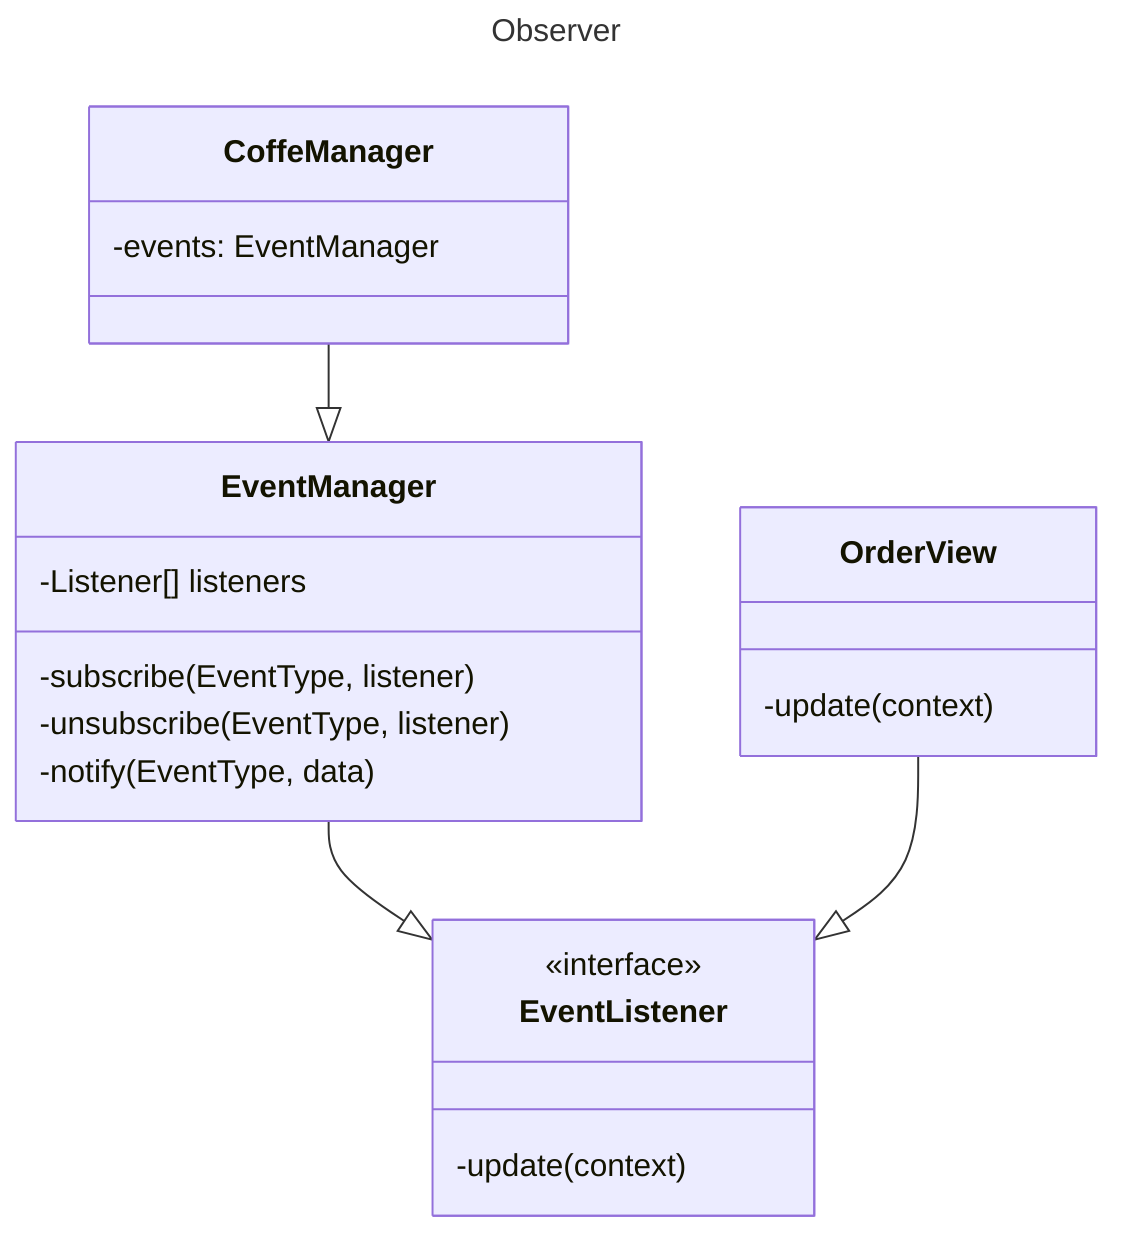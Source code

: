 ---
title: Observer
---

classDiagram
    CoffeManager--|>EventManager
    EventManager--|>EventListener
    OrderView--|>EventListener

    class CoffeManager{
        -events: EventManager
    }

    class EventManager {
        -Listener[] listeners
        -subscribe(EventType, listener)
        -unsubscribe(EventType, listener)
        -notify(EventType, data)
    }

    class EventListener{
        <<interface>>
        -update(context)
    }

    class OrderView{
        -update(context)
    }

%%manager publie a la vue a la fin
%%le resultat = "voici votre espresso avec du sucre"
%%le manager implemente la method update
%%du subject c'est lui que tout le monde regarde
%%la vue est le listeners